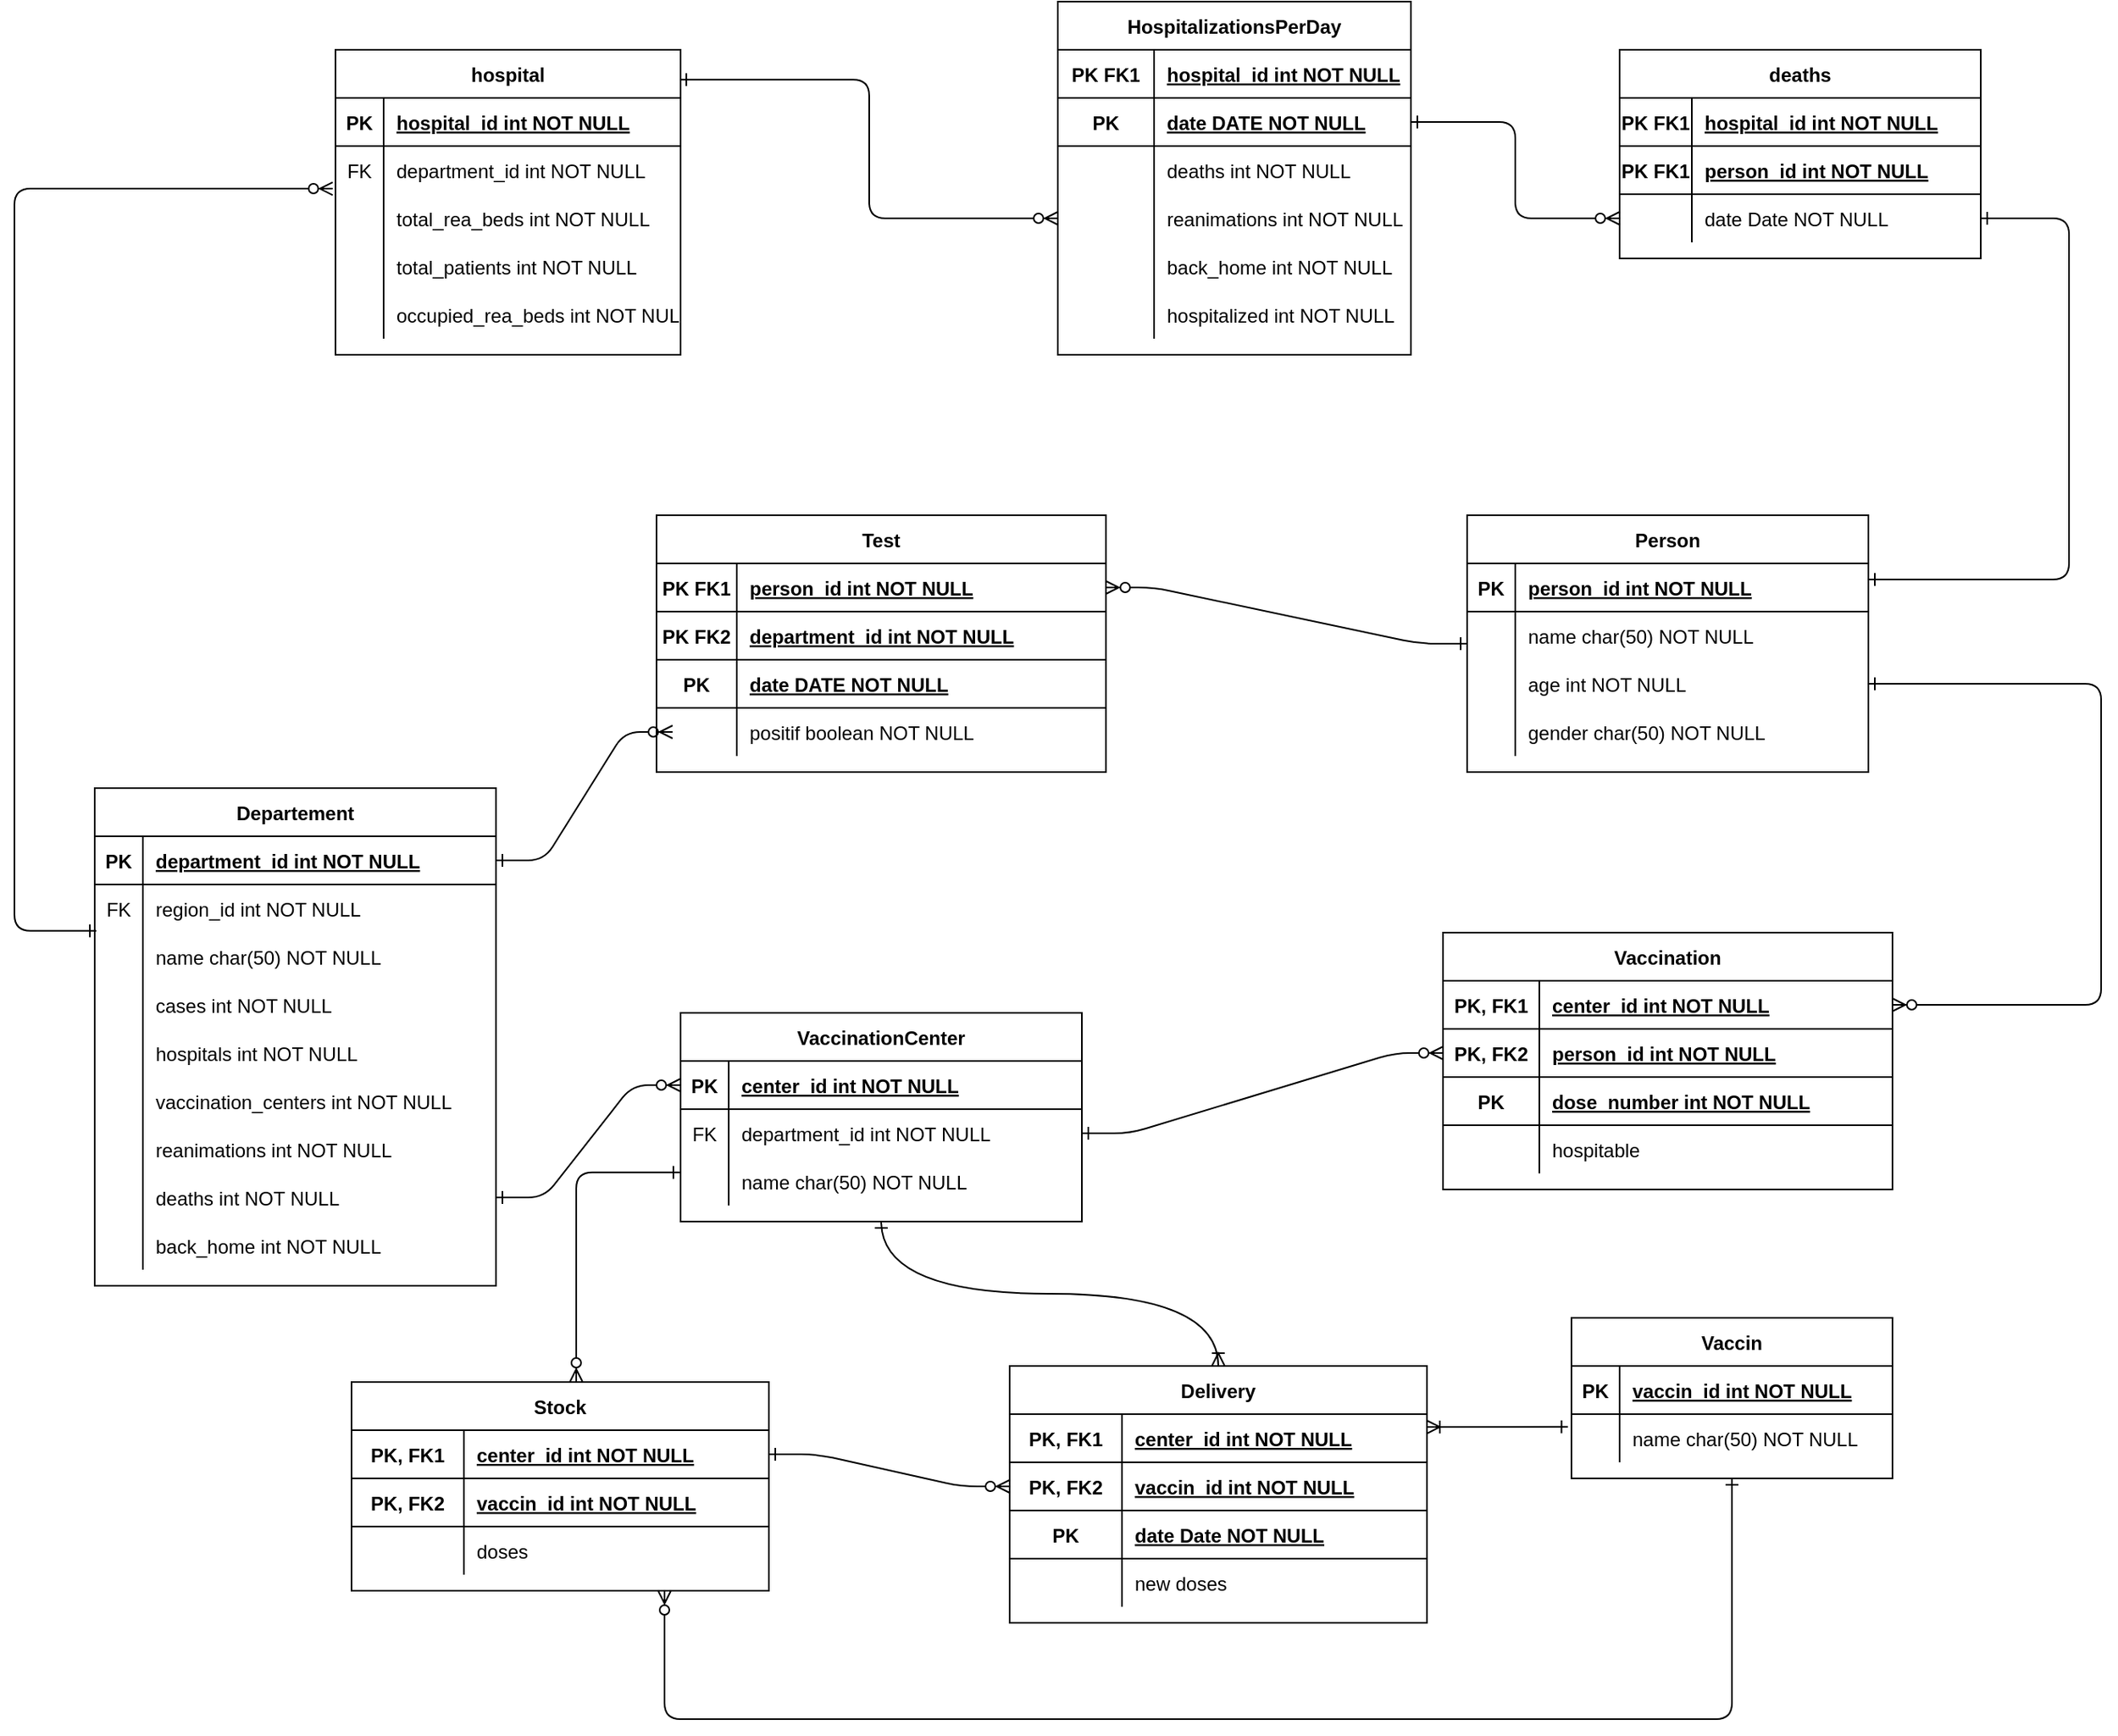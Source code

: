<mxfile version="14.5.4" type="github">
  <diagram id="R2lEEEUBdFMjLlhIrx00" name="Page-1">
    <mxGraphModel dx="847" dy="1592" grid="1" gridSize="10" guides="1" tooltips="1" connect="1" arrows="1" fold="1" page="1" pageScale="1" pageWidth="850" pageHeight="1100" math="0" shadow="0" extFonts="Permanent Marker^https://fonts.googleapis.com/css?family=Permanent+Marker">
      <root>
        <mxCell id="0" />
        <mxCell id="1" parent="0" />
        <mxCell id="C-vyLk0tnHw3VtMMgP7b-1" value="" style="edgeStyle=entityRelationEdgeStyle;endArrow=ERzeroToMany;startArrow=ERone;endFill=1;startFill=0;" parent="1" source="C-vyLk0tnHw3VtMMgP7b-24" edge="1">
          <mxGeometry width="100" height="100" relative="1" as="geometry">
            <mxPoint x="340" y="720" as="sourcePoint" />
            <mxPoint x="600" y="155.0" as="targetPoint" />
          </mxGeometry>
        </mxCell>
        <mxCell id="C-vyLk0tnHw3VtMMgP7b-12" value="" style="edgeStyle=entityRelationEdgeStyle;endArrow=ERzeroToMany;startArrow=ERone;endFill=1;startFill=0;entryX=1;entryY=0.5;entryDx=0;entryDy=0;" parent="1" source="C-vyLk0tnHw3VtMMgP7b-13" target="C-vyLk0tnHw3VtMMgP7b-3" edge="1">
          <mxGeometry width="100" height="100" relative="1" as="geometry">
            <mxPoint x="810" y="210" as="sourcePoint" />
            <mxPoint x="780" y="120" as="targetPoint" />
          </mxGeometry>
        </mxCell>
        <mxCell id="C-vyLk0tnHw3VtMMgP7b-2" value="Test" style="shape=table;startSize=30;container=1;collapsible=1;childLayout=tableLayout;fixedRows=1;rowLines=0;fontStyle=1;align=center;resizeLast=1;" parent="1" vertex="1">
          <mxGeometry x="590" y="20" width="280" height="160" as="geometry" />
        </mxCell>
        <mxCell id="C-vyLk0tnHw3VtMMgP7b-3" value="" style="shape=partialRectangle;collapsible=0;dropTarget=0;pointerEvents=0;fillColor=none;points=[[0,0.5],[1,0.5]];portConstraint=eastwest;top=0;left=0;right=0;bottom=1;" parent="C-vyLk0tnHw3VtMMgP7b-2" vertex="1">
          <mxGeometry y="30" width="280" height="30" as="geometry" />
        </mxCell>
        <mxCell id="C-vyLk0tnHw3VtMMgP7b-4" value="PK FK1" style="shape=partialRectangle;overflow=hidden;connectable=0;fillColor=none;top=0;left=0;bottom=0;right=0;fontStyle=1;" parent="C-vyLk0tnHw3VtMMgP7b-3" vertex="1">
          <mxGeometry width="50" height="30" as="geometry" />
        </mxCell>
        <mxCell id="C-vyLk0tnHw3VtMMgP7b-5" value="person_id int NOT NULL " style="shape=partialRectangle;overflow=hidden;connectable=0;fillColor=none;top=0;left=0;bottom=0;right=0;align=left;spacingLeft=6;fontStyle=5;" parent="C-vyLk0tnHw3VtMMgP7b-3" vertex="1">
          <mxGeometry x="50" width="230" height="30" as="geometry" />
        </mxCell>
        <mxCell id="DuU8s4oM0FcW95sMW4hU-25" value="" style="shape=partialRectangle;collapsible=0;dropTarget=0;pointerEvents=0;fillColor=none;top=0;left=0;bottom=1;right=0;points=[[0,0.5],[1,0.5]];portConstraint=eastwest;" parent="C-vyLk0tnHw3VtMMgP7b-2" vertex="1">
          <mxGeometry y="60" width="280" height="30" as="geometry" />
        </mxCell>
        <mxCell id="DuU8s4oM0FcW95sMW4hU-26" value="PK FK2" style="shape=partialRectangle;connectable=0;fillColor=none;top=0;left=0;bottom=0;right=0;fontStyle=1;overflow=hidden;" parent="DuU8s4oM0FcW95sMW4hU-25" vertex="1">
          <mxGeometry width="50" height="30" as="geometry" />
        </mxCell>
        <mxCell id="DuU8s4oM0FcW95sMW4hU-27" value="department_id int NOT NULL" style="shape=partialRectangle;connectable=0;fillColor=none;top=0;left=0;bottom=0;right=0;align=left;spacingLeft=6;fontStyle=5;overflow=hidden;" parent="DuU8s4oM0FcW95sMW4hU-25" vertex="1">
          <mxGeometry x="50" width="230" height="30" as="geometry" />
        </mxCell>
        <mxCell id="DuU8s4oM0FcW95sMW4hU-155" value="" style="shape=partialRectangle;collapsible=0;dropTarget=0;pointerEvents=0;fillColor=none;top=0;left=0;bottom=1;right=0;points=[[0,0.5],[1,0.5]];portConstraint=eastwest;" parent="C-vyLk0tnHw3VtMMgP7b-2" vertex="1">
          <mxGeometry y="90" width="280" height="30" as="geometry" />
        </mxCell>
        <mxCell id="DuU8s4oM0FcW95sMW4hU-156" value="PK" style="shape=partialRectangle;connectable=0;fillColor=none;top=0;left=0;bottom=0;right=0;fontStyle=1;overflow=hidden;" parent="DuU8s4oM0FcW95sMW4hU-155" vertex="1">
          <mxGeometry width="50" height="30" as="geometry" />
        </mxCell>
        <mxCell id="DuU8s4oM0FcW95sMW4hU-157" value="date DATE NOT NULL" style="shape=partialRectangle;connectable=0;fillColor=none;top=0;left=0;bottom=0;right=0;align=left;spacingLeft=6;fontStyle=5;overflow=hidden;" parent="DuU8s4oM0FcW95sMW4hU-155" vertex="1">
          <mxGeometry x="50" width="230" height="30" as="geometry" />
        </mxCell>
        <mxCell id="C-vyLk0tnHw3VtMMgP7b-9" value="" style="shape=partialRectangle;collapsible=0;dropTarget=0;pointerEvents=0;fillColor=none;points=[[0,0.5],[1,0.5]];portConstraint=eastwest;top=0;left=0;right=0;bottom=0;" parent="C-vyLk0tnHw3VtMMgP7b-2" vertex="1">
          <mxGeometry y="120" width="280" height="30" as="geometry" />
        </mxCell>
        <mxCell id="C-vyLk0tnHw3VtMMgP7b-10" value="" style="shape=partialRectangle;overflow=hidden;connectable=0;fillColor=none;top=0;left=0;bottom=0;right=0;" parent="C-vyLk0tnHw3VtMMgP7b-9" vertex="1">
          <mxGeometry width="50" height="30" as="geometry" />
        </mxCell>
        <mxCell id="C-vyLk0tnHw3VtMMgP7b-11" value="positif boolean NOT NULL" style="shape=partialRectangle;overflow=hidden;connectable=0;fillColor=none;top=0;left=0;bottom=0;right=0;align=left;spacingLeft=6;" parent="C-vyLk0tnHw3VtMMgP7b-9" vertex="1">
          <mxGeometry x="50" width="230" height="30" as="geometry" />
        </mxCell>
        <mxCell id="C-vyLk0tnHw3VtMMgP7b-13" value="Person" style="shape=table;startSize=30;container=1;collapsible=1;childLayout=tableLayout;fixedRows=1;rowLines=0;fontStyle=1;align=center;resizeLast=1;" parent="1" vertex="1">
          <mxGeometry x="1095" y="20" width="250" height="160" as="geometry" />
        </mxCell>
        <mxCell id="C-vyLk0tnHw3VtMMgP7b-14" value="" style="shape=partialRectangle;collapsible=0;dropTarget=0;pointerEvents=0;fillColor=none;points=[[0,0.5],[1,0.5]];portConstraint=eastwest;top=0;left=0;right=0;bottom=1;" parent="C-vyLk0tnHw3VtMMgP7b-13" vertex="1">
          <mxGeometry y="30" width="250" height="30" as="geometry" />
        </mxCell>
        <mxCell id="C-vyLk0tnHw3VtMMgP7b-15" value="PK" style="shape=partialRectangle;overflow=hidden;connectable=0;fillColor=none;top=0;left=0;bottom=0;right=0;fontStyle=1;" parent="C-vyLk0tnHw3VtMMgP7b-14" vertex="1">
          <mxGeometry width="30" height="30" as="geometry" />
        </mxCell>
        <mxCell id="C-vyLk0tnHw3VtMMgP7b-16" value="person_id int NOT NULL " style="shape=partialRectangle;overflow=hidden;connectable=0;fillColor=none;top=0;left=0;bottom=0;right=0;align=left;spacingLeft=6;fontStyle=5;" parent="C-vyLk0tnHw3VtMMgP7b-14" vertex="1">
          <mxGeometry x="30" width="220" height="30" as="geometry" />
        </mxCell>
        <mxCell id="C-vyLk0tnHw3VtMMgP7b-17" value="" style="shape=partialRectangle;collapsible=0;dropTarget=0;pointerEvents=0;fillColor=none;points=[[0,0.5],[1,0.5]];portConstraint=eastwest;top=0;left=0;right=0;bottom=0;" parent="C-vyLk0tnHw3VtMMgP7b-13" vertex="1">
          <mxGeometry y="60" width="250" height="30" as="geometry" />
        </mxCell>
        <mxCell id="C-vyLk0tnHw3VtMMgP7b-18" value="" style="shape=partialRectangle;overflow=hidden;connectable=0;fillColor=none;top=0;left=0;bottom=0;right=0;" parent="C-vyLk0tnHw3VtMMgP7b-17" vertex="1">
          <mxGeometry width="30" height="30" as="geometry" />
        </mxCell>
        <mxCell id="C-vyLk0tnHw3VtMMgP7b-19" value="name char(50) NOT NULL" style="shape=partialRectangle;overflow=hidden;connectable=0;fillColor=none;top=0;left=0;bottom=0;right=0;align=left;spacingLeft=6;" parent="C-vyLk0tnHw3VtMMgP7b-17" vertex="1">
          <mxGeometry x="30" width="220" height="30" as="geometry" />
        </mxCell>
        <mxCell id="C-vyLk0tnHw3VtMMgP7b-20" value="" style="shape=partialRectangle;collapsible=0;dropTarget=0;pointerEvents=0;fillColor=none;points=[[0,0.5],[1,0.5]];portConstraint=eastwest;top=0;left=0;right=0;bottom=0;" parent="C-vyLk0tnHw3VtMMgP7b-13" vertex="1">
          <mxGeometry y="90" width="250" height="30" as="geometry" />
        </mxCell>
        <mxCell id="C-vyLk0tnHw3VtMMgP7b-21" value="" style="shape=partialRectangle;overflow=hidden;connectable=0;fillColor=none;top=0;left=0;bottom=0;right=0;" parent="C-vyLk0tnHw3VtMMgP7b-20" vertex="1">
          <mxGeometry width="30" height="30" as="geometry" />
        </mxCell>
        <mxCell id="C-vyLk0tnHw3VtMMgP7b-22" value="age int NOT NULL" style="shape=partialRectangle;overflow=hidden;connectable=0;fillColor=none;top=0;left=0;bottom=0;right=0;align=left;spacingLeft=6;" parent="C-vyLk0tnHw3VtMMgP7b-20" vertex="1">
          <mxGeometry x="30" width="220" height="30" as="geometry" />
        </mxCell>
        <mxCell id="DuU8s4oM0FcW95sMW4hU-159" value="" style="shape=partialRectangle;collapsible=0;dropTarget=0;pointerEvents=0;fillColor=none;top=0;left=0;bottom=0;right=0;points=[[0,0.5],[1,0.5]];portConstraint=eastwest;" parent="C-vyLk0tnHw3VtMMgP7b-13" vertex="1">
          <mxGeometry y="120" width="250" height="30" as="geometry" />
        </mxCell>
        <mxCell id="DuU8s4oM0FcW95sMW4hU-160" value="" style="shape=partialRectangle;connectable=0;fillColor=none;top=0;left=0;bottom=0;right=0;editable=1;overflow=hidden;" parent="DuU8s4oM0FcW95sMW4hU-159" vertex="1">
          <mxGeometry width="30" height="30" as="geometry" />
        </mxCell>
        <mxCell id="DuU8s4oM0FcW95sMW4hU-161" value="gender char(50) NOT NULL" style="shape=partialRectangle;connectable=0;fillColor=none;top=0;left=0;bottom=0;right=0;align=left;spacingLeft=6;overflow=hidden;" parent="DuU8s4oM0FcW95sMW4hU-159" vertex="1">
          <mxGeometry x="30" width="220" height="30" as="geometry" />
        </mxCell>
        <mxCell id="C-vyLk0tnHw3VtMMgP7b-23" value="Departement" style="shape=table;startSize=30;container=1;collapsible=1;childLayout=tableLayout;fixedRows=1;rowLines=0;fontStyle=1;align=center;resizeLast=1;" parent="1" vertex="1">
          <mxGeometry x="240" y="190" width="250" height="310" as="geometry" />
        </mxCell>
        <mxCell id="C-vyLk0tnHw3VtMMgP7b-24" value="" style="shape=partialRectangle;collapsible=0;dropTarget=0;pointerEvents=0;fillColor=none;points=[[0,0.5],[1,0.5]];portConstraint=eastwest;top=0;left=0;right=0;bottom=1;" parent="C-vyLk0tnHw3VtMMgP7b-23" vertex="1">
          <mxGeometry y="30" width="250" height="30" as="geometry" />
        </mxCell>
        <mxCell id="C-vyLk0tnHw3VtMMgP7b-25" value="PK" style="shape=partialRectangle;overflow=hidden;connectable=0;fillColor=none;top=0;left=0;bottom=0;right=0;fontStyle=1;" parent="C-vyLk0tnHw3VtMMgP7b-24" vertex="1">
          <mxGeometry width="30" height="30" as="geometry" />
        </mxCell>
        <mxCell id="C-vyLk0tnHw3VtMMgP7b-26" value="department_id int NOT NULL " style="shape=partialRectangle;overflow=hidden;connectable=0;fillColor=none;top=0;left=0;bottom=0;right=0;align=left;spacingLeft=6;fontStyle=5;" parent="C-vyLk0tnHw3VtMMgP7b-24" vertex="1">
          <mxGeometry x="30" width="220" height="30" as="geometry" />
        </mxCell>
        <mxCell id="DuU8s4oM0FcW95sMW4hU-4" value="" style="shape=partialRectangle;collapsible=0;dropTarget=0;pointerEvents=0;fillColor=none;top=0;left=0;bottom=0;right=0;points=[[0,0.5],[1,0.5]];portConstraint=eastwest;" parent="C-vyLk0tnHw3VtMMgP7b-23" vertex="1">
          <mxGeometry y="60" width="250" height="30" as="geometry" />
        </mxCell>
        <mxCell id="DuU8s4oM0FcW95sMW4hU-5" value="FK" style="shape=partialRectangle;connectable=0;fillColor=none;top=0;left=0;bottom=0;right=0;fontStyle=0;overflow=hidden;" parent="DuU8s4oM0FcW95sMW4hU-4" vertex="1">
          <mxGeometry width="30" height="30" as="geometry" />
        </mxCell>
        <mxCell id="DuU8s4oM0FcW95sMW4hU-6" value="region_id int NOT NULL" style="shape=partialRectangle;connectable=0;fillColor=none;top=0;left=0;bottom=0;right=0;align=left;spacingLeft=6;fontStyle=0;overflow=hidden;" parent="DuU8s4oM0FcW95sMW4hU-4" vertex="1">
          <mxGeometry x="30" width="220" height="30" as="geometry" />
        </mxCell>
        <mxCell id="C-vyLk0tnHw3VtMMgP7b-27" value="" style="shape=partialRectangle;collapsible=0;dropTarget=0;pointerEvents=0;fillColor=none;points=[[0,0.5],[1,0.5]];portConstraint=eastwest;top=0;left=0;right=0;bottom=0;" parent="C-vyLk0tnHw3VtMMgP7b-23" vertex="1">
          <mxGeometry y="90" width="250" height="30" as="geometry" />
        </mxCell>
        <mxCell id="C-vyLk0tnHw3VtMMgP7b-28" value="" style="shape=partialRectangle;overflow=hidden;connectable=0;fillColor=none;top=0;left=0;bottom=0;right=0;" parent="C-vyLk0tnHw3VtMMgP7b-27" vertex="1">
          <mxGeometry width="30" height="30" as="geometry" />
        </mxCell>
        <mxCell id="C-vyLk0tnHw3VtMMgP7b-29" value="name char(50) NOT NULL" style="shape=partialRectangle;overflow=hidden;connectable=0;fillColor=none;top=0;left=0;bottom=0;right=0;align=left;spacingLeft=6;" parent="C-vyLk0tnHw3VtMMgP7b-27" vertex="1">
          <mxGeometry x="30" width="220" height="30" as="geometry" />
        </mxCell>
        <mxCell id="DuU8s4oM0FcW95sMW4hU-13" value="" style="shape=partialRectangle;collapsible=0;dropTarget=0;pointerEvents=0;fillColor=none;top=0;left=0;bottom=0;right=0;points=[[0,0.5],[1,0.5]];portConstraint=eastwest;" parent="C-vyLk0tnHw3VtMMgP7b-23" vertex="1">
          <mxGeometry y="120" width="250" height="30" as="geometry" />
        </mxCell>
        <mxCell id="DuU8s4oM0FcW95sMW4hU-14" value="" style="shape=partialRectangle;connectable=0;fillColor=none;top=0;left=0;bottom=0;right=0;editable=1;overflow=hidden;" parent="DuU8s4oM0FcW95sMW4hU-13" vertex="1">
          <mxGeometry width="30" height="30" as="geometry" />
        </mxCell>
        <mxCell id="DuU8s4oM0FcW95sMW4hU-15" value="cases int NOT NULL" style="shape=partialRectangle;connectable=0;fillColor=none;top=0;left=0;bottom=0;right=0;align=left;spacingLeft=6;overflow=hidden;" parent="DuU8s4oM0FcW95sMW4hU-13" vertex="1">
          <mxGeometry x="30" width="220" height="30" as="geometry" />
        </mxCell>
        <mxCell id="DuU8s4oM0FcW95sMW4hU-1" value="" style="shape=partialRectangle;collapsible=0;dropTarget=0;pointerEvents=0;fillColor=none;top=0;left=0;bottom=0;right=0;points=[[0,0.5],[1,0.5]];portConstraint=eastwest;" parent="C-vyLk0tnHw3VtMMgP7b-23" vertex="1">
          <mxGeometry y="150" width="250" height="30" as="geometry" />
        </mxCell>
        <mxCell id="DuU8s4oM0FcW95sMW4hU-2" value="" style="shape=partialRectangle;connectable=0;fillColor=none;top=0;left=0;bottom=0;right=0;editable=1;overflow=hidden;" parent="DuU8s4oM0FcW95sMW4hU-1" vertex="1">
          <mxGeometry width="30" height="30" as="geometry" />
        </mxCell>
        <mxCell id="DuU8s4oM0FcW95sMW4hU-3" value="hospitals int NOT NULL" style="shape=partialRectangle;connectable=0;fillColor=none;top=0;left=0;bottom=0;right=0;align=left;spacingLeft=6;overflow=hidden;" parent="DuU8s4oM0FcW95sMW4hU-1" vertex="1">
          <mxGeometry x="30" width="220" height="30" as="geometry" />
        </mxCell>
        <mxCell id="DuU8s4oM0FcW95sMW4hU-19" value="" style="shape=partialRectangle;collapsible=0;dropTarget=0;pointerEvents=0;fillColor=none;top=0;left=0;bottom=0;right=0;points=[[0,0.5],[1,0.5]];portConstraint=eastwest;" parent="C-vyLk0tnHw3VtMMgP7b-23" vertex="1">
          <mxGeometry y="180" width="250" height="30" as="geometry" />
        </mxCell>
        <mxCell id="DuU8s4oM0FcW95sMW4hU-20" value="" style="shape=partialRectangle;connectable=0;fillColor=none;top=0;left=0;bottom=0;right=0;editable=1;overflow=hidden;" parent="DuU8s4oM0FcW95sMW4hU-19" vertex="1">
          <mxGeometry width="30" height="30" as="geometry" />
        </mxCell>
        <mxCell id="DuU8s4oM0FcW95sMW4hU-21" value="vaccination_centers int NOT NULL" style="shape=partialRectangle;connectable=0;fillColor=none;top=0;left=0;bottom=0;right=0;align=left;spacingLeft=6;overflow=hidden;" parent="DuU8s4oM0FcW95sMW4hU-19" vertex="1">
          <mxGeometry x="30" width="220" height="30" as="geometry" />
        </mxCell>
        <mxCell id="DuU8s4oM0FcW95sMW4hU-7" value="" style="shape=partialRectangle;collapsible=0;dropTarget=0;pointerEvents=0;fillColor=none;top=0;left=0;bottom=0;right=0;points=[[0,0.5],[1,0.5]];portConstraint=eastwest;" parent="C-vyLk0tnHw3VtMMgP7b-23" vertex="1">
          <mxGeometry y="210" width="250" height="30" as="geometry" />
        </mxCell>
        <mxCell id="DuU8s4oM0FcW95sMW4hU-8" value="" style="shape=partialRectangle;connectable=0;fillColor=none;top=0;left=0;bottom=0;right=0;editable=1;overflow=hidden;" parent="DuU8s4oM0FcW95sMW4hU-7" vertex="1">
          <mxGeometry width="30" height="30" as="geometry" />
        </mxCell>
        <mxCell id="DuU8s4oM0FcW95sMW4hU-9" value="reanimations int NOT NULL" style="shape=partialRectangle;connectable=0;fillColor=none;top=0;left=0;bottom=0;right=0;align=left;spacingLeft=6;overflow=hidden;" parent="DuU8s4oM0FcW95sMW4hU-7" vertex="1">
          <mxGeometry x="30" width="220" height="30" as="geometry" />
        </mxCell>
        <mxCell id="DuU8s4oM0FcW95sMW4hU-10" value="" style="shape=partialRectangle;collapsible=0;dropTarget=0;pointerEvents=0;fillColor=none;top=0;left=0;bottom=0;right=0;points=[[0,0.5],[1,0.5]];portConstraint=eastwest;" parent="C-vyLk0tnHw3VtMMgP7b-23" vertex="1">
          <mxGeometry y="240" width="250" height="30" as="geometry" />
        </mxCell>
        <mxCell id="DuU8s4oM0FcW95sMW4hU-11" value="" style="shape=partialRectangle;connectable=0;fillColor=none;top=0;left=0;bottom=0;right=0;editable=1;overflow=hidden;" parent="DuU8s4oM0FcW95sMW4hU-10" vertex="1">
          <mxGeometry width="30" height="30" as="geometry" />
        </mxCell>
        <mxCell id="DuU8s4oM0FcW95sMW4hU-12" value="deaths int NOT NULL" style="shape=partialRectangle;connectable=0;fillColor=none;top=0;left=0;bottom=0;right=0;align=left;spacingLeft=6;overflow=hidden;" parent="DuU8s4oM0FcW95sMW4hU-10" vertex="1">
          <mxGeometry x="30" width="220" height="30" as="geometry" />
        </mxCell>
        <mxCell id="DuU8s4oM0FcW95sMW4hU-16" value="" style="shape=partialRectangle;collapsible=0;dropTarget=0;pointerEvents=0;fillColor=none;top=0;left=0;bottom=0;right=0;points=[[0,0.5],[1,0.5]];portConstraint=eastwest;" parent="C-vyLk0tnHw3VtMMgP7b-23" vertex="1">
          <mxGeometry y="270" width="250" height="30" as="geometry" />
        </mxCell>
        <mxCell id="DuU8s4oM0FcW95sMW4hU-17" value="" style="shape=partialRectangle;connectable=0;fillColor=none;top=0;left=0;bottom=0;right=0;editable=1;overflow=hidden;" parent="DuU8s4oM0FcW95sMW4hU-16" vertex="1">
          <mxGeometry width="30" height="30" as="geometry" />
        </mxCell>
        <mxCell id="DuU8s4oM0FcW95sMW4hU-18" value="back_home int NOT NULL" style="shape=partialRectangle;connectable=0;fillColor=none;top=0;left=0;bottom=0;right=0;align=left;spacingLeft=6;overflow=hidden;" parent="DuU8s4oM0FcW95sMW4hU-16" vertex="1">
          <mxGeometry x="30" width="220" height="30" as="geometry" />
        </mxCell>
        <mxCell id="Rd_ggNY86x8_vYYB1dG2-6" style="edgeStyle=orthogonalEdgeStyle;rounded=0;orthogonalLoop=1;jettySize=auto;html=1;exitX=0.5;exitY=1;exitDx=0;exitDy=0;entryX=0.5;entryY=0;entryDx=0;entryDy=0;startArrow=ERone;startFill=0;endArrow=ERoneToMany;endFill=0;curved=1;" parent="1" source="DuU8s4oM0FcW95sMW4hU-31" target="DuU8s4oM0FcW95sMW4hU-97" edge="1">
          <mxGeometry relative="1" as="geometry" />
        </mxCell>
        <mxCell id="DuU8s4oM0FcW95sMW4hU-31" value="VaccinationCenter" style="shape=table;startSize=30;container=1;collapsible=1;childLayout=tableLayout;fixedRows=1;rowLines=0;fontStyle=1;align=center;resizeLast=1;" parent="1" vertex="1">
          <mxGeometry x="605" y="330" width="250" height="130" as="geometry">
            <mxRectangle x="40" y="490" width="140" height="30" as="alternateBounds" />
          </mxGeometry>
        </mxCell>
        <mxCell id="DuU8s4oM0FcW95sMW4hU-60" value="" style="shape=partialRectangle;collapsible=0;dropTarget=0;pointerEvents=0;fillColor=none;top=0;left=0;bottom=1;right=0;points=[[0,0.5],[1,0.5]];portConstraint=eastwest;" parent="DuU8s4oM0FcW95sMW4hU-31" vertex="1">
          <mxGeometry y="30" width="250" height="30" as="geometry" />
        </mxCell>
        <mxCell id="DuU8s4oM0FcW95sMW4hU-61" value="PK" style="shape=partialRectangle;connectable=0;fillColor=none;top=0;left=0;bottom=0;right=0;fontStyle=1;overflow=hidden;" parent="DuU8s4oM0FcW95sMW4hU-60" vertex="1">
          <mxGeometry width="30" height="30" as="geometry" />
        </mxCell>
        <mxCell id="DuU8s4oM0FcW95sMW4hU-62" value="center_id int NOT NULL" style="shape=partialRectangle;connectable=0;fillColor=none;top=0;left=0;bottom=0;right=0;align=left;spacingLeft=6;fontStyle=5;overflow=hidden;" parent="DuU8s4oM0FcW95sMW4hU-60" vertex="1">
          <mxGeometry x="30" width="220" height="30" as="geometry" />
        </mxCell>
        <mxCell id="DuU8s4oM0FcW95sMW4hU-67" value="" style="shape=partialRectangle;collapsible=0;dropTarget=0;pointerEvents=0;fillColor=none;top=0;left=0;bottom=0;right=0;points=[[0,0.5],[1,0.5]];portConstraint=eastwest;" parent="DuU8s4oM0FcW95sMW4hU-31" vertex="1">
          <mxGeometry y="60" width="250" height="30" as="geometry" />
        </mxCell>
        <mxCell id="DuU8s4oM0FcW95sMW4hU-68" value="FK" style="shape=partialRectangle;connectable=0;fillColor=none;top=0;left=0;bottom=0;right=0;fontStyle=0;overflow=hidden;" parent="DuU8s4oM0FcW95sMW4hU-67" vertex="1">
          <mxGeometry width="30" height="30" as="geometry" />
        </mxCell>
        <mxCell id="DuU8s4oM0FcW95sMW4hU-69" value="department_id int NOT NULL" style="shape=partialRectangle;connectable=0;fillColor=none;top=0;left=0;bottom=0;right=0;align=left;spacingLeft=6;fontStyle=0;overflow=hidden;" parent="DuU8s4oM0FcW95sMW4hU-67" vertex="1">
          <mxGeometry x="30" width="220" height="30" as="geometry" />
        </mxCell>
        <mxCell id="DuU8s4oM0FcW95sMW4hU-70" value="" style="shape=partialRectangle;collapsible=0;dropTarget=0;pointerEvents=0;fillColor=none;top=0;left=0;bottom=0;right=0;points=[[0,0.5],[1,0.5]];portConstraint=eastwest;" parent="DuU8s4oM0FcW95sMW4hU-31" vertex="1">
          <mxGeometry y="90" width="250" height="30" as="geometry" />
        </mxCell>
        <mxCell id="DuU8s4oM0FcW95sMW4hU-71" value="" style="shape=partialRectangle;connectable=0;fillColor=none;top=0;left=0;bottom=0;right=0;editable=1;overflow=hidden;" parent="DuU8s4oM0FcW95sMW4hU-70" vertex="1">
          <mxGeometry width="30" height="30" as="geometry" />
        </mxCell>
        <mxCell id="DuU8s4oM0FcW95sMW4hU-72" value="name char(50) NOT NULL" style="shape=partialRectangle;connectable=0;fillColor=none;top=0;left=0;bottom=0;right=0;align=left;spacingLeft=6;overflow=hidden;" parent="DuU8s4oM0FcW95sMW4hU-70" vertex="1">
          <mxGeometry x="30" width="220" height="30" as="geometry" />
        </mxCell>
        <mxCell id="DuU8s4oM0FcW95sMW4hU-44" value="Vaccination" style="shape=table;startSize=30;container=1;collapsible=1;childLayout=tableLayout;fixedRows=1;rowLines=0;fontStyle=1;align=center;resizeLast=1;" parent="1" vertex="1">
          <mxGeometry x="1080" y="280" width="280" height="160" as="geometry" />
        </mxCell>
        <mxCell id="DuU8s4oM0FcW95sMW4hU-138" value="" style="shape=partialRectangle;collapsible=0;dropTarget=0;pointerEvents=0;fillColor=none;top=0;left=0;bottom=1;right=0;points=[[0,0.5],[1,0.5]];portConstraint=eastwest;" parent="DuU8s4oM0FcW95sMW4hU-44" vertex="1">
          <mxGeometry y="30" width="280" height="30" as="geometry" />
        </mxCell>
        <mxCell id="DuU8s4oM0FcW95sMW4hU-139" value="PK, FK1" style="shape=partialRectangle;connectable=0;fillColor=none;top=0;left=0;bottom=0;right=0;fontStyle=1;overflow=hidden;" parent="DuU8s4oM0FcW95sMW4hU-138" vertex="1">
          <mxGeometry width="60" height="30" as="geometry" />
        </mxCell>
        <mxCell id="DuU8s4oM0FcW95sMW4hU-140" value="center_id int NOT NULL" style="shape=partialRectangle;connectable=0;fillColor=none;top=0;left=0;bottom=0;right=0;align=left;spacingLeft=6;fontStyle=5;overflow=hidden;" parent="DuU8s4oM0FcW95sMW4hU-138" vertex="1">
          <mxGeometry x="60" width="220" height="30" as="geometry" />
        </mxCell>
        <mxCell id="DuU8s4oM0FcW95sMW4hU-135" value="" style="shape=partialRectangle;collapsible=0;dropTarget=0;pointerEvents=0;fillColor=none;top=0;left=0;bottom=1;right=0;points=[[0,0.5],[1,0.5]];portConstraint=eastwest;" parent="DuU8s4oM0FcW95sMW4hU-44" vertex="1">
          <mxGeometry y="60" width="280" height="30" as="geometry" />
        </mxCell>
        <mxCell id="DuU8s4oM0FcW95sMW4hU-136" value="PK, FK2" style="shape=partialRectangle;connectable=0;fillColor=none;top=0;left=0;bottom=0;right=0;fontStyle=1;overflow=hidden;" parent="DuU8s4oM0FcW95sMW4hU-135" vertex="1">
          <mxGeometry width="60" height="30" as="geometry" />
        </mxCell>
        <mxCell id="DuU8s4oM0FcW95sMW4hU-137" value="person_id int NOT NULL" style="shape=partialRectangle;connectable=0;fillColor=none;top=0;left=0;bottom=0;right=0;align=left;spacingLeft=6;fontStyle=5;overflow=hidden;" parent="DuU8s4oM0FcW95sMW4hU-135" vertex="1">
          <mxGeometry x="60" width="220" height="30" as="geometry" />
        </mxCell>
        <mxCell id="DuU8s4oM0FcW95sMW4hU-141" value="" style="shape=partialRectangle;collapsible=0;dropTarget=0;pointerEvents=0;fillColor=none;top=0;left=0;bottom=1;right=0;points=[[0,0.5],[1,0.5]];portConstraint=eastwest;" parent="DuU8s4oM0FcW95sMW4hU-44" vertex="1">
          <mxGeometry y="90" width="280" height="30" as="geometry" />
        </mxCell>
        <mxCell id="DuU8s4oM0FcW95sMW4hU-142" value="PK" style="shape=partialRectangle;connectable=0;fillColor=none;top=0;left=0;bottom=0;right=0;fontStyle=1;overflow=hidden;" parent="DuU8s4oM0FcW95sMW4hU-141" vertex="1">
          <mxGeometry width="60" height="30" as="geometry" />
        </mxCell>
        <mxCell id="DuU8s4oM0FcW95sMW4hU-143" value="dose_number int NOT NULL" style="shape=partialRectangle;connectable=0;fillColor=none;top=0;left=0;bottom=0;right=0;align=left;spacingLeft=6;fontStyle=5;overflow=hidden;" parent="DuU8s4oM0FcW95sMW4hU-141" vertex="1">
          <mxGeometry x="60" width="220" height="30" as="geometry" />
        </mxCell>
        <mxCell id="DuU8s4oM0FcW95sMW4hU-144" value="" style="shape=partialRectangle;collapsible=0;dropTarget=0;pointerEvents=0;fillColor=none;top=0;left=0;bottom=0;right=0;points=[[0,0.5],[1,0.5]];portConstraint=eastwest;" parent="DuU8s4oM0FcW95sMW4hU-44" vertex="1">
          <mxGeometry y="120" width="280" height="30" as="geometry" />
        </mxCell>
        <mxCell id="DuU8s4oM0FcW95sMW4hU-145" value="" style="shape=partialRectangle;connectable=0;fillColor=none;top=0;left=0;bottom=0;right=0;editable=1;overflow=hidden;" parent="DuU8s4oM0FcW95sMW4hU-144" vertex="1">
          <mxGeometry width="60" height="30" as="geometry" />
        </mxCell>
        <mxCell id="DuU8s4oM0FcW95sMW4hU-146" value="hospitable" style="shape=partialRectangle;connectable=0;fillColor=none;top=0;left=0;bottom=0;right=0;align=left;spacingLeft=6;overflow=hidden;" parent="DuU8s4oM0FcW95sMW4hU-144" vertex="1">
          <mxGeometry x="60" width="220" height="30" as="geometry" />
        </mxCell>
        <mxCell id="DuU8s4oM0FcW95sMW4hU-73" value="" style="edgeStyle=entityRelationEdgeStyle;endArrow=ERzeroToMany;startArrow=ERone;endFill=1;startFill=0;exitX=1;exitY=0.5;exitDx=0;exitDy=0;" parent="1" source="DuU8s4oM0FcW95sMW4hU-10" target="DuU8s4oM0FcW95sMW4hU-60" edge="1">
          <mxGeometry width="100" height="100" relative="1" as="geometry">
            <mxPoint x="430" y="440" as="sourcePoint" />
            <mxPoint x="580" y="500" as="targetPoint" />
          </mxGeometry>
        </mxCell>
        <mxCell id="DuU8s4oM0FcW95sMW4hU-77" value="Stock" style="shape=table;startSize=30;container=1;collapsible=1;childLayout=tableLayout;fixedRows=1;rowLines=0;fontStyle=1;align=center;resizeLast=1;" parent="1" vertex="1">
          <mxGeometry x="400" y="560" width="260" height="130" as="geometry" />
        </mxCell>
        <mxCell id="DuU8s4oM0FcW95sMW4hU-78" value="" style="shape=partialRectangle;collapsible=0;dropTarget=0;pointerEvents=0;fillColor=none;top=0;left=0;bottom=1;right=0;points=[[0,0.5],[1,0.5]];portConstraint=eastwest;" parent="DuU8s4oM0FcW95sMW4hU-77" vertex="1">
          <mxGeometry y="30" width="260" height="30" as="geometry" />
        </mxCell>
        <mxCell id="DuU8s4oM0FcW95sMW4hU-79" value="PK, FK1" style="shape=partialRectangle;connectable=0;fillColor=none;top=0;left=0;bottom=0;right=0;fontStyle=1;overflow=hidden;" parent="DuU8s4oM0FcW95sMW4hU-78" vertex="1">
          <mxGeometry width="70" height="30" as="geometry" />
        </mxCell>
        <mxCell id="DuU8s4oM0FcW95sMW4hU-80" value="center_id int NOT NULL" style="shape=partialRectangle;connectable=0;fillColor=none;top=0;left=0;bottom=0;right=0;align=left;spacingLeft=6;fontStyle=5;overflow=hidden;" parent="DuU8s4oM0FcW95sMW4hU-78" vertex="1">
          <mxGeometry x="70" width="190" height="30" as="geometry" />
        </mxCell>
        <mxCell id="DuU8s4oM0FcW95sMW4hU-94" value="" style="shape=partialRectangle;collapsible=0;dropTarget=0;pointerEvents=0;fillColor=none;top=0;left=0;bottom=1;right=0;points=[[0,0.5],[1,0.5]];portConstraint=eastwest;" parent="DuU8s4oM0FcW95sMW4hU-77" vertex="1">
          <mxGeometry y="60" width="260" height="30" as="geometry" />
        </mxCell>
        <mxCell id="DuU8s4oM0FcW95sMW4hU-95" value="PK, FK2" style="shape=partialRectangle;connectable=0;fillColor=none;top=0;left=0;bottom=0;right=0;fontStyle=1;overflow=hidden;" parent="DuU8s4oM0FcW95sMW4hU-94" vertex="1">
          <mxGeometry width="70" height="30" as="geometry" />
        </mxCell>
        <mxCell id="DuU8s4oM0FcW95sMW4hU-96" value="vaccin_id int NOT NULL" style="shape=partialRectangle;connectable=0;fillColor=none;top=0;left=0;bottom=0;right=0;align=left;spacingLeft=6;fontStyle=5;overflow=hidden;" parent="DuU8s4oM0FcW95sMW4hU-94" vertex="1">
          <mxGeometry x="70" width="190" height="30" as="geometry" />
        </mxCell>
        <mxCell id="DuU8s4oM0FcW95sMW4hU-81" value="" style="shape=partialRectangle;collapsible=0;dropTarget=0;pointerEvents=0;fillColor=none;top=0;left=0;bottom=0;right=0;points=[[0,0.5],[1,0.5]];portConstraint=eastwest;" parent="DuU8s4oM0FcW95sMW4hU-77" vertex="1">
          <mxGeometry y="90" width="260" height="30" as="geometry" />
        </mxCell>
        <mxCell id="DuU8s4oM0FcW95sMW4hU-82" value="" style="shape=partialRectangle;connectable=0;fillColor=none;top=0;left=0;bottom=0;right=0;editable=1;overflow=hidden;" parent="DuU8s4oM0FcW95sMW4hU-81" vertex="1">
          <mxGeometry width="70" height="30" as="geometry" />
        </mxCell>
        <mxCell id="DuU8s4oM0FcW95sMW4hU-83" value="doses" style="shape=partialRectangle;connectable=0;fillColor=none;top=0;left=0;bottom=0;right=0;align=left;spacingLeft=6;overflow=hidden;" parent="DuU8s4oM0FcW95sMW4hU-81" vertex="1">
          <mxGeometry x="70" width="190" height="30" as="geometry" />
        </mxCell>
        <mxCell id="DuU8s4oM0FcW95sMW4hU-97" value="Delivery" style="shape=table;startSize=30;container=1;collapsible=1;childLayout=tableLayout;fixedRows=1;rowLines=0;fontStyle=1;align=center;resizeLast=1;" parent="1" vertex="1">
          <mxGeometry x="810" y="550" width="260" height="160" as="geometry" />
        </mxCell>
        <mxCell id="DuU8s4oM0FcW95sMW4hU-98" value="" style="shape=partialRectangle;collapsible=0;dropTarget=0;pointerEvents=0;fillColor=none;top=0;left=0;bottom=1;right=0;points=[[0,0.5],[1,0.5]];portConstraint=eastwest;" parent="DuU8s4oM0FcW95sMW4hU-97" vertex="1">
          <mxGeometry y="30" width="260" height="30" as="geometry" />
        </mxCell>
        <mxCell id="DuU8s4oM0FcW95sMW4hU-99" value="PK, FK1" style="shape=partialRectangle;connectable=0;fillColor=none;top=0;left=0;bottom=0;right=0;fontStyle=1;overflow=hidden;" parent="DuU8s4oM0FcW95sMW4hU-98" vertex="1">
          <mxGeometry width="70" height="30" as="geometry" />
        </mxCell>
        <mxCell id="DuU8s4oM0FcW95sMW4hU-100" value="center_id int NOT NULL" style="shape=partialRectangle;connectable=0;fillColor=none;top=0;left=0;bottom=0;right=0;align=left;spacingLeft=6;fontStyle=5;overflow=hidden;" parent="DuU8s4oM0FcW95sMW4hU-98" vertex="1">
          <mxGeometry x="70" width="190" height="30" as="geometry" />
        </mxCell>
        <mxCell id="DuU8s4oM0FcW95sMW4hU-101" value="" style="shape=partialRectangle;collapsible=0;dropTarget=0;pointerEvents=0;fillColor=none;top=0;left=0;bottom=1;right=0;points=[[0,0.5],[1,0.5]];portConstraint=eastwest;" parent="DuU8s4oM0FcW95sMW4hU-97" vertex="1">
          <mxGeometry y="60" width="260" height="30" as="geometry" />
        </mxCell>
        <mxCell id="DuU8s4oM0FcW95sMW4hU-102" value="PK, FK2" style="shape=partialRectangle;connectable=0;fillColor=none;top=0;left=0;bottom=0;right=0;fontStyle=1;overflow=hidden;" parent="DuU8s4oM0FcW95sMW4hU-101" vertex="1">
          <mxGeometry width="70" height="30" as="geometry" />
        </mxCell>
        <mxCell id="DuU8s4oM0FcW95sMW4hU-103" value="vaccin_id int NOT NULL" style="shape=partialRectangle;connectable=0;fillColor=none;top=0;left=0;bottom=0;right=0;align=left;spacingLeft=6;fontStyle=5;overflow=hidden;" parent="DuU8s4oM0FcW95sMW4hU-101" vertex="1">
          <mxGeometry x="70" width="190" height="30" as="geometry" />
        </mxCell>
        <mxCell id="DuU8s4oM0FcW95sMW4hU-104" value="" style="shape=partialRectangle;collapsible=0;dropTarget=0;pointerEvents=0;fillColor=none;top=0;left=0;bottom=1;right=0;points=[[0,0.5],[1,0.5]];portConstraint=eastwest;" parent="DuU8s4oM0FcW95sMW4hU-97" vertex="1">
          <mxGeometry y="90" width="260" height="30" as="geometry" />
        </mxCell>
        <mxCell id="DuU8s4oM0FcW95sMW4hU-105" value="PK" style="shape=partialRectangle;connectable=0;fillColor=none;top=0;left=0;bottom=0;right=0;fontStyle=1;overflow=hidden;" parent="DuU8s4oM0FcW95sMW4hU-104" vertex="1">
          <mxGeometry width="70" height="30" as="geometry" />
        </mxCell>
        <mxCell id="DuU8s4oM0FcW95sMW4hU-106" value="date Date NOT NULL" style="shape=partialRectangle;connectable=0;fillColor=none;top=0;left=0;bottom=0;right=0;align=left;spacingLeft=6;fontStyle=5;overflow=hidden;" parent="DuU8s4oM0FcW95sMW4hU-104" vertex="1">
          <mxGeometry x="70" width="190" height="30" as="geometry" />
        </mxCell>
        <mxCell id="DuU8s4oM0FcW95sMW4hU-107" value="" style="shape=partialRectangle;collapsible=0;dropTarget=0;pointerEvents=0;fillColor=none;top=0;left=0;bottom=0;right=0;points=[[0,0.5],[1,0.5]];portConstraint=eastwest;" parent="DuU8s4oM0FcW95sMW4hU-97" vertex="1">
          <mxGeometry y="120" width="260" height="30" as="geometry" />
        </mxCell>
        <mxCell id="DuU8s4oM0FcW95sMW4hU-108" value="" style="shape=partialRectangle;connectable=0;fillColor=none;top=0;left=0;bottom=0;right=0;editable=1;overflow=hidden;" parent="DuU8s4oM0FcW95sMW4hU-107" vertex="1">
          <mxGeometry width="70" height="30" as="geometry" />
        </mxCell>
        <mxCell id="DuU8s4oM0FcW95sMW4hU-109" value="new doses" style="shape=partialRectangle;connectable=0;fillColor=none;top=0;left=0;bottom=0;right=0;align=left;spacingLeft=6;overflow=hidden;" parent="DuU8s4oM0FcW95sMW4hU-107" vertex="1">
          <mxGeometry x="70" width="190" height="30" as="geometry" />
        </mxCell>
        <mxCell id="Rd_ggNY86x8_vYYB1dG2-2" style="edgeStyle=orthogonalEdgeStyle;rounded=0;orthogonalLoop=1;jettySize=auto;html=1;endArrow=ERoneToMany;endFill=0;startArrow=ERone;startFill=0;exitX=-0.011;exitY=0.261;exitDx=0;exitDy=0;exitPerimeter=0;curved=1;" parent="1" source="DuU8s4oM0FcW95sMW4hU-114" edge="1">
          <mxGeometry relative="1" as="geometry">
            <mxPoint x="1070" y="588" as="targetPoint" />
            <mxPoint x="1140" y="590" as="sourcePoint" />
          </mxGeometry>
        </mxCell>
        <mxCell id="DuU8s4oM0FcW95sMW4hU-110" value="Vaccin" style="shape=table;startSize=30;container=1;collapsible=1;childLayout=tableLayout;fixedRows=1;rowLines=0;fontStyle=1;align=center;resizeLast=1;" parent="1" vertex="1">
          <mxGeometry x="1160" y="520" width="200" height="100" as="geometry" />
        </mxCell>
        <mxCell id="DuU8s4oM0FcW95sMW4hU-111" value="" style="shape=partialRectangle;collapsible=0;dropTarget=0;pointerEvents=0;fillColor=none;top=0;left=0;bottom=1;right=0;points=[[0,0.5],[1,0.5]];portConstraint=eastwest;" parent="DuU8s4oM0FcW95sMW4hU-110" vertex="1">
          <mxGeometry y="30" width="200" height="30" as="geometry" />
        </mxCell>
        <mxCell id="DuU8s4oM0FcW95sMW4hU-112" value="PK" style="shape=partialRectangle;connectable=0;fillColor=none;top=0;left=0;bottom=0;right=0;fontStyle=1;overflow=hidden;" parent="DuU8s4oM0FcW95sMW4hU-111" vertex="1">
          <mxGeometry width="30" height="30" as="geometry" />
        </mxCell>
        <mxCell id="DuU8s4oM0FcW95sMW4hU-113" value="vaccin_id int NOT NULL" style="shape=partialRectangle;connectable=0;fillColor=none;top=0;left=0;bottom=0;right=0;align=left;spacingLeft=6;fontStyle=5;overflow=hidden;" parent="DuU8s4oM0FcW95sMW4hU-111" vertex="1">
          <mxGeometry x="30" width="170" height="30" as="geometry" />
        </mxCell>
        <mxCell id="DuU8s4oM0FcW95sMW4hU-114" value="" style="shape=partialRectangle;collapsible=0;dropTarget=0;pointerEvents=0;fillColor=none;top=0;left=0;bottom=0;right=0;points=[[0,0.5],[1,0.5]];portConstraint=eastwest;" parent="DuU8s4oM0FcW95sMW4hU-110" vertex="1">
          <mxGeometry y="60" width="200" height="30" as="geometry" />
        </mxCell>
        <mxCell id="DuU8s4oM0FcW95sMW4hU-115" value="" style="shape=partialRectangle;connectable=0;fillColor=none;top=0;left=0;bottom=0;right=0;editable=1;overflow=hidden;" parent="DuU8s4oM0FcW95sMW4hU-114" vertex="1">
          <mxGeometry width="30" height="30" as="geometry" />
        </mxCell>
        <mxCell id="DuU8s4oM0FcW95sMW4hU-116" value="name char(50) NOT NULL" style="shape=partialRectangle;connectable=0;fillColor=none;top=0;left=0;bottom=0;right=0;align=left;spacingLeft=6;overflow=hidden;" parent="DuU8s4oM0FcW95sMW4hU-114" vertex="1">
          <mxGeometry x="30" width="170" height="30" as="geometry" />
        </mxCell>
        <mxCell id="DuU8s4oM0FcW95sMW4hU-126" value="" style="endArrow=ERzeroToMany;startArrow=ERone;endFill=1;startFill=0;edgeStyle=orthogonalEdgeStyle;entryX=0.75;entryY=1;entryDx=0;entryDy=0;exitX=0.5;exitY=1;exitDx=0;exitDy=0;" parent="1" source="DuU8s4oM0FcW95sMW4hU-110" target="DuU8s4oM0FcW95sMW4hU-77" edge="1">
          <mxGeometry width="100" height="100" relative="1" as="geometry">
            <mxPoint x="1250" y="790" as="sourcePoint" />
            <mxPoint x="570" y="720" as="targetPoint" />
            <Array as="points">
              <mxPoint x="1260" y="770" />
              <mxPoint x="595" y="770" />
            </Array>
          </mxGeometry>
        </mxCell>
        <mxCell id="DuU8s4oM0FcW95sMW4hU-127" value="" style="edgeStyle=entityRelationEdgeStyle;endArrow=ERzeroToMany;startArrow=ERone;endFill=1;startFill=0;exitX=1;exitY=0.5;exitDx=0;exitDy=0;" parent="1" source="DuU8s4oM0FcW95sMW4hU-78" target="DuU8s4oM0FcW95sMW4hU-101" edge="1">
          <mxGeometry width="100" height="100" relative="1" as="geometry">
            <mxPoint x="1030" y="750" as="sourcePoint" />
            <mxPoint x="1230" y="740" as="targetPoint" />
          </mxGeometry>
        </mxCell>
        <mxCell id="DuU8s4oM0FcW95sMW4hU-130" value="" style="edgeStyle=elbowEdgeStyle;endArrow=ERzeroToMany;startArrow=ERone;endFill=1;startFill=0;exitX=-0.002;exitY=0.311;exitDx=0;exitDy=0;exitPerimeter=0;" parent="1" source="DuU8s4oM0FcW95sMW4hU-70" target="DuU8s4oM0FcW95sMW4hU-77" edge="1">
          <mxGeometry width="100" height="100" relative="1" as="geometry">
            <mxPoint x="400" y="530" as="sourcePoint" />
            <mxPoint x="560" y="550" as="targetPoint" />
            <Array as="points">
              <mxPoint x="540" y="510" />
              <mxPoint x="560" y="500" />
              <mxPoint x="630" y="490" />
            </Array>
          </mxGeometry>
        </mxCell>
        <mxCell id="DuU8s4oM0FcW95sMW4hU-158" value="" style="edgeStyle=entityRelationEdgeStyle;endArrow=ERzeroToMany;startArrow=ERone;endFill=1;startFill=0;exitX=1;exitY=0.5;exitDx=0;exitDy=0;entryX=0;entryY=0.5;entryDx=0;entryDy=0;" parent="1" source="DuU8s4oM0FcW95sMW4hU-67" target="DuU8s4oM0FcW95sMW4hU-135" edge="1">
          <mxGeometry width="100" height="100" relative="1" as="geometry">
            <mxPoint x="980" y="350" as="sourcePoint" />
            <mxPoint x="1160" y="370" as="targetPoint" />
          </mxGeometry>
        </mxCell>
        <mxCell id="DuU8s4oM0FcW95sMW4hU-165" value="" style="edgeStyle=elbowEdgeStyle;endArrow=ERzeroToMany;startArrow=ERone;endFill=1;startFill=0;entryX=1;entryY=0.5;entryDx=0;entryDy=0;" parent="1" source="C-vyLk0tnHw3VtMMgP7b-20" target="DuU8s4oM0FcW95sMW4hU-138" edge="1">
          <mxGeometry width="100" height="100" relative="1" as="geometry">
            <mxPoint x="1230" y="230" as="sourcePoint" />
            <mxPoint x="1430" y="111" as="targetPoint" />
            <Array as="points">
              <mxPoint x="1490" y="210" />
            </Array>
          </mxGeometry>
        </mxCell>
        <mxCell id="DuU8s4oM0FcW95sMW4hU-167" value="hospital" style="shape=table;startSize=30;container=1;collapsible=1;childLayout=tableLayout;fixedRows=1;rowLines=0;fontStyle=1;align=center;resizeLast=1;" parent="1" vertex="1">
          <mxGeometry x="390" y="-270" width="215" height="190" as="geometry" />
        </mxCell>
        <mxCell id="DuU8s4oM0FcW95sMW4hU-168" value="" style="shape=partialRectangle;collapsible=0;dropTarget=0;pointerEvents=0;fillColor=none;top=0;left=0;bottom=1;right=0;points=[[0,0.5],[1,0.5]];portConstraint=eastwest;" parent="DuU8s4oM0FcW95sMW4hU-167" vertex="1">
          <mxGeometry y="30" width="215" height="30" as="geometry" />
        </mxCell>
        <mxCell id="DuU8s4oM0FcW95sMW4hU-169" value="PK" style="shape=partialRectangle;connectable=0;fillColor=none;top=0;left=0;bottom=0;right=0;fontStyle=1;overflow=hidden;" parent="DuU8s4oM0FcW95sMW4hU-168" vertex="1">
          <mxGeometry width="30" height="30" as="geometry" />
        </mxCell>
        <mxCell id="DuU8s4oM0FcW95sMW4hU-170" value="hospital_id int NOT NULL" style="shape=partialRectangle;connectable=0;fillColor=none;top=0;left=0;bottom=0;right=0;align=left;spacingLeft=6;fontStyle=5;overflow=hidden;" parent="DuU8s4oM0FcW95sMW4hU-168" vertex="1">
          <mxGeometry x="30" width="185" height="30" as="geometry" />
        </mxCell>
        <mxCell id="DuU8s4oM0FcW95sMW4hU-180" value="" style="shape=partialRectangle;collapsible=0;dropTarget=0;pointerEvents=0;fillColor=none;top=0;left=0;bottom=0;right=0;points=[[0,0.5],[1,0.5]];portConstraint=eastwest;" parent="DuU8s4oM0FcW95sMW4hU-167" vertex="1">
          <mxGeometry y="60" width="215" height="30" as="geometry" />
        </mxCell>
        <mxCell id="DuU8s4oM0FcW95sMW4hU-181" value="FK" style="shape=partialRectangle;connectable=0;fillColor=none;top=0;left=0;bottom=0;right=0;fontStyle=0;overflow=hidden;" parent="DuU8s4oM0FcW95sMW4hU-180" vertex="1">
          <mxGeometry width="30" height="30" as="geometry" />
        </mxCell>
        <mxCell id="DuU8s4oM0FcW95sMW4hU-182" value="department_id int NOT NULL" style="shape=partialRectangle;connectable=0;fillColor=none;top=0;left=0;bottom=0;right=0;align=left;spacingLeft=6;fontStyle=0;overflow=hidden;" parent="DuU8s4oM0FcW95sMW4hU-180" vertex="1">
          <mxGeometry x="30" width="185" height="30" as="geometry" />
        </mxCell>
        <mxCell id="DuU8s4oM0FcW95sMW4hU-171" value="" style="shape=partialRectangle;collapsible=0;dropTarget=0;pointerEvents=0;fillColor=none;top=0;left=0;bottom=0;right=0;points=[[0,0.5],[1,0.5]];portConstraint=eastwest;" parent="DuU8s4oM0FcW95sMW4hU-167" vertex="1">
          <mxGeometry y="90" width="215" height="30" as="geometry" />
        </mxCell>
        <mxCell id="DuU8s4oM0FcW95sMW4hU-172" value="" style="shape=partialRectangle;connectable=0;fillColor=none;top=0;left=0;bottom=0;right=0;editable=1;overflow=hidden;" parent="DuU8s4oM0FcW95sMW4hU-171" vertex="1">
          <mxGeometry width="30" height="30" as="geometry" />
        </mxCell>
        <mxCell id="DuU8s4oM0FcW95sMW4hU-173" value="total_rea_beds int NOT NULL" style="shape=partialRectangle;connectable=0;fillColor=none;top=0;left=0;bottom=0;right=0;align=left;spacingLeft=6;overflow=hidden;" parent="DuU8s4oM0FcW95sMW4hU-171" vertex="1">
          <mxGeometry x="30" width="185" height="30" as="geometry" />
        </mxCell>
        <mxCell id="DuU8s4oM0FcW95sMW4hU-197" value="" style="shape=partialRectangle;collapsible=0;dropTarget=0;pointerEvents=0;fillColor=none;top=0;left=0;bottom=0;right=0;points=[[0,0.5],[1,0.5]];portConstraint=eastwest;" parent="DuU8s4oM0FcW95sMW4hU-167" vertex="1">
          <mxGeometry y="120" width="215" height="30" as="geometry" />
        </mxCell>
        <mxCell id="DuU8s4oM0FcW95sMW4hU-198" value="" style="shape=partialRectangle;connectable=0;fillColor=none;top=0;left=0;bottom=0;right=0;editable=1;overflow=hidden;" parent="DuU8s4oM0FcW95sMW4hU-197" vertex="1">
          <mxGeometry width="30" height="30" as="geometry" />
        </mxCell>
        <mxCell id="DuU8s4oM0FcW95sMW4hU-199" value="total_patients int NOT NULL" style="shape=partialRectangle;connectable=0;fillColor=none;top=0;left=0;bottom=0;right=0;align=left;spacingLeft=6;overflow=hidden;" parent="DuU8s4oM0FcW95sMW4hU-197" vertex="1">
          <mxGeometry x="30" width="185" height="30" as="geometry" />
        </mxCell>
        <mxCell id="DuU8s4oM0FcW95sMW4hU-174" value="" style="shape=partialRectangle;collapsible=0;dropTarget=0;pointerEvents=0;fillColor=none;top=0;left=0;bottom=0;right=0;points=[[0,0.5],[1,0.5]];portConstraint=eastwest;" parent="DuU8s4oM0FcW95sMW4hU-167" vertex="1">
          <mxGeometry y="150" width="215" height="30" as="geometry" />
        </mxCell>
        <mxCell id="DuU8s4oM0FcW95sMW4hU-175" value="" style="shape=partialRectangle;connectable=0;fillColor=none;top=0;left=0;bottom=0;right=0;editable=1;overflow=hidden;" parent="DuU8s4oM0FcW95sMW4hU-174" vertex="1">
          <mxGeometry width="30" height="30" as="geometry" />
        </mxCell>
        <mxCell id="DuU8s4oM0FcW95sMW4hU-176" value="occupied_rea_beds int NOT NULL" style="shape=partialRectangle;connectable=0;fillColor=none;top=0;left=0;bottom=0;right=0;align=left;spacingLeft=6;overflow=hidden;" parent="DuU8s4oM0FcW95sMW4hU-174" vertex="1">
          <mxGeometry x="30" width="185" height="30" as="geometry" />
        </mxCell>
        <mxCell id="DuU8s4oM0FcW95sMW4hU-183" value="" style="edgeStyle=elbowEdgeStyle;endArrow=ERzeroToMany;startArrow=ERone;endFill=1;startFill=0;entryX=-0.008;entryY=-0.116;entryDx=0;entryDy=0;entryPerimeter=0;exitX=0.004;exitY=0.963;exitDx=0;exitDy=0;exitPerimeter=0;elbow=vertical;" parent="1" source="DuU8s4oM0FcW95sMW4hU-4" target="DuU8s4oM0FcW95sMW4hU-171" edge="1">
          <mxGeometry width="100" height="100" relative="1" as="geometry">
            <mxPoint x="280" y="120" as="sourcePoint" />
            <mxPoint x="390" y="40" as="targetPoint" />
            <Array as="points">
              <mxPoint x="190" />
            </Array>
          </mxGeometry>
        </mxCell>
        <mxCell id="DuU8s4oM0FcW95sMW4hU-184" value="HospitalizationsPerDay" style="shape=table;startSize=30;container=1;collapsible=1;childLayout=tableLayout;fixedRows=1;rowLines=0;fontStyle=1;align=center;resizeLast=1;" parent="1" vertex="1">
          <mxGeometry x="840" y="-300" width="220" height="220" as="geometry" />
        </mxCell>
        <mxCell id="DuU8s4oM0FcW95sMW4hU-200" value="" style="shape=partialRectangle;collapsible=0;dropTarget=0;pointerEvents=0;fillColor=none;top=0;left=0;bottom=1;right=0;points=[[0,0.5],[1,0.5]];portConstraint=eastwest;" parent="DuU8s4oM0FcW95sMW4hU-184" vertex="1">
          <mxGeometry y="30" width="220" height="30" as="geometry" />
        </mxCell>
        <mxCell id="DuU8s4oM0FcW95sMW4hU-201" value="PK FK1" style="shape=partialRectangle;connectable=0;fillColor=none;top=0;left=0;bottom=0;right=0;fontStyle=1;overflow=hidden;" parent="DuU8s4oM0FcW95sMW4hU-200" vertex="1">
          <mxGeometry width="60" height="30" as="geometry" />
        </mxCell>
        <mxCell id="DuU8s4oM0FcW95sMW4hU-202" value="hospital_id int NOT NULL" style="shape=partialRectangle;connectable=0;fillColor=none;top=0;left=0;bottom=0;right=0;align=left;spacingLeft=6;fontStyle=5;overflow=hidden;" parent="DuU8s4oM0FcW95sMW4hU-200" vertex="1">
          <mxGeometry x="60" width="160" height="30" as="geometry" />
        </mxCell>
        <mxCell id="DuU8s4oM0FcW95sMW4hU-185" value="" style="shape=partialRectangle;collapsible=0;dropTarget=0;pointerEvents=0;fillColor=none;top=0;left=0;bottom=1;right=0;points=[[0,0.5],[1,0.5]];portConstraint=eastwest;" parent="DuU8s4oM0FcW95sMW4hU-184" vertex="1">
          <mxGeometry y="60" width="220" height="30" as="geometry" />
        </mxCell>
        <mxCell id="DuU8s4oM0FcW95sMW4hU-186" value="PK" style="shape=partialRectangle;connectable=0;fillColor=none;top=0;left=0;bottom=0;right=0;fontStyle=1;overflow=hidden;" parent="DuU8s4oM0FcW95sMW4hU-185" vertex="1">
          <mxGeometry width="60" height="30" as="geometry" />
        </mxCell>
        <mxCell id="DuU8s4oM0FcW95sMW4hU-187" value="date DATE NOT NULL" style="shape=partialRectangle;connectable=0;fillColor=none;top=0;left=0;bottom=0;right=0;align=left;spacingLeft=6;fontStyle=5;overflow=hidden;" parent="DuU8s4oM0FcW95sMW4hU-185" vertex="1">
          <mxGeometry x="60" width="160" height="30" as="geometry" />
        </mxCell>
        <mxCell id="DuU8s4oM0FcW95sMW4hU-188" value="" style="shape=partialRectangle;collapsible=0;dropTarget=0;pointerEvents=0;fillColor=none;top=0;left=0;bottom=0;right=0;points=[[0,0.5],[1,0.5]];portConstraint=eastwest;" parent="DuU8s4oM0FcW95sMW4hU-184" vertex="1">
          <mxGeometry y="90" width="220" height="30" as="geometry" />
        </mxCell>
        <mxCell id="DuU8s4oM0FcW95sMW4hU-189" value="" style="shape=partialRectangle;connectable=0;fillColor=none;top=0;left=0;bottom=0;right=0;editable=1;overflow=hidden;" parent="DuU8s4oM0FcW95sMW4hU-188" vertex="1">
          <mxGeometry width="60" height="30" as="geometry" />
        </mxCell>
        <mxCell id="DuU8s4oM0FcW95sMW4hU-190" value="deaths int NOT NULL" style="shape=partialRectangle;connectable=0;fillColor=none;top=0;left=0;bottom=0;right=0;align=left;spacingLeft=6;overflow=hidden;" parent="DuU8s4oM0FcW95sMW4hU-188" vertex="1">
          <mxGeometry x="60" width="160" height="30" as="geometry" />
        </mxCell>
        <mxCell id="DuU8s4oM0FcW95sMW4hU-191" value="" style="shape=partialRectangle;collapsible=0;dropTarget=0;pointerEvents=0;fillColor=none;top=0;left=0;bottom=0;right=0;points=[[0,0.5],[1,0.5]];portConstraint=eastwest;" parent="DuU8s4oM0FcW95sMW4hU-184" vertex="1">
          <mxGeometry y="120" width="220" height="30" as="geometry" />
        </mxCell>
        <mxCell id="DuU8s4oM0FcW95sMW4hU-192" value="" style="shape=partialRectangle;connectable=0;fillColor=none;top=0;left=0;bottom=0;right=0;editable=1;overflow=hidden;" parent="DuU8s4oM0FcW95sMW4hU-191" vertex="1">
          <mxGeometry width="60" height="30" as="geometry" />
        </mxCell>
        <mxCell id="DuU8s4oM0FcW95sMW4hU-193" value="reanimations int NOT NULL" style="shape=partialRectangle;connectable=0;fillColor=none;top=0;left=0;bottom=0;right=0;align=left;spacingLeft=6;overflow=hidden;" parent="DuU8s4oM0FcW95sMW4hU-191" vertex="1">
          <mxGeometry x="60" width="160" height="30" as="geometry" />
        </mxCell>
        <mxCell id="DuU8s4oM0FcW95sMW4hU-194" value="" style="shape=partialRectangle;collapsible=0;dropTarget=0;pointerEvents=0;fillColor=none;top=0;left=0;bottom=0;right=0;points=[[0,0.5],[1,0.5]];portConstraint=eastwest;" parent="DuU8s4oM0FcW95sMW4hU-184" vertex="1">
          <mxGeometry y="150" width="220" height="30" as="geometry" />
        </mxCell>
        <mxCell id="DuU8s4oM0FcW95sMW4hU-195" value="" style="shape=partialRectangle;connectable=0;fillColor=none;top=0;left=0;bottom=0;right=0;editable=1;overflow=hidden;" parent="DuU8s4oM0FcW95sMW4hU-194" vertex="1">
          <mxGeometry width="60" height="30" as="geometry" />
        </mxCell>
        <mxCell id="DuU8s4oM0FcW95sMW4hU-196" value="back_home int NOT NULL" style="shape=partialRectangle;connectable=0;fillColor=none;top=0;left=0;bottom=0;right=0;align=left;spacingLeft=6;overflow=hidden;" parent="DuU8s4oM0FcW95sMW4hU-194" vertex="1">
          <mxGeometry x="60" width="160" height="30" as="geometry" />
        </mxCell>
        <mxCell id="DuU8s4oM0FcW95sMW4hU-203" value="" style="shape=partialRectangle;collapsible=0;dropTarget=0;pointerEvents=0;fillColor=none;top=0;left=0;bottom=0;right=0;points=[[0,0.5],[1,0.5]];portConstraint=eastwest;" parent="DuU8s4oM0FcW95sMW4hU-184" vertex="1">
          <mxGeometry y="180" width="220" height="30" as="geometry" />
        </mxCell>
        <mxCell id="DuU8s4oM0FcW95sMW4hU-204" value="" style="shape=partialRectangle;connectable=0;fillColor=none;top=0;left=0;bottom=0;right=0;editable=1;overflow=hidden;" parent="DuU8s4oM0FcW95sMW4hU-203" vertex="1">
          <mxGeometry width="60" height="30" as="geometry" />
        </mxCell>
        <mxCell id="DuU8s4oM0FcW95sMW4hU-205" value="hospitalized int NOT NULL" style="shape=partialRectangle;connectable=0;fillColor=none;top=0;left=0;bottom=0;right=0;align=left;spacingLeft=6;overflow=hidden;" parent="DuU8s4oM0FcW95sMW4hU-203" vertex="1">
          <mxGeometry x="60" width="160" height="30" as="geometry" />
        </mxCell>
        <mxCell id="DuU8s4oM0FcW95sMW4hU-207" value="" style="edgeStyle=elbowEdgeStyle;endArrow=ERzeroToMany;startArrow=ERone;endFill=1;startFill=0;entryX=0;entryY=0.5;entryDx=0;entryDy=0;exitX=0.998;exitY=0.098;exitDx=0;exitDy=0;exitPerimeter=0;" parent="1" source="DuU8s4oM0FcW95sMW4hU-167" target="DuU8s4oM0FcW95sMW4hU-191" edge="1">
          <mxGeometry width="100" height="100" relative="1" as="geometry">
            <mxPoint x="725" y="-270" as="sourcePoint" />
            <mxPoint x="500" y="-305" as="targetPoint" />
          </mxGeometry>
        </mxCell>
        <mxCell id="DuU8s4oM0FcW95sMW4hU-208" value="deaths" style="shape=table;startSize=30;container=1;collapsible=1;childLayout=tableLayout;fixedRows=1;rowLines=0;fontStyle=1;align=center;resizeLast=1;" parent="1" vertex="1">
          <mxGeometry x="1190" y="-270" width="225" height="130" as="geometry" />
        </mxCell>
        <mxCell id="DuU8s4oM0FcW95sMW4hU-221" value="" style="shape=partialRectangle;collapsible=0;dropTarget=0;pointerEvents=0;fillColor=none;top=0;left=0;bottom=1;right=0;points=[[0,0.5],[1,0.5]];portConstraint=eastwest;" parent="DuU8s4oM0FcW95sMW4hU-208" vertex="1">
          <mxGeometry y="30" width="225" height="30" as="geometry" />
        </mxCell>
        <mxCell id="DuU8s4oM0FcW95sMW4hU-222" value="PK FK1" style="shape=partialRectangle;connectable=0;fillColor=none;top=0;left=0;bottom=0;right=0;fontStyle=1;overflow=hidden;" parent="DuU8s4oM0FcW95sMW4hU-221" vertex="1">
          <mxGeometry width="45" height="30" as="geometry" />
        </mxCell>
        <mxCell id="DuU8s4oM0FcW95sMW4hU-223" value="hospital_id int NOT NULL" style="shape=partialRectangle;connectable=0;fillColor=none;top=0;left=0;bottom=0;right=0;align=left;spacingLeft=6;fontStyle=5;overflow=hidden;" parent="DuU8s4oM0FcW95sMW4hU-221" vertex="1">
          <mxGeometry x="45" width="180" height="30" as="geometry" />
        </mxCell>
        <mxCell id="DuU8s4oM0FcW95sMW4hU-209" value="" style="shape=partialRectangle;collapsible=0;dropTarget=0;pointerEvents=0;fillColor=none;top=0;left=0;bottom=1;right=0;points=[[0,0.5],[1,0.5]];portConstraint=eastwest;" parent="DuU8s4oM0FcW95sMW4hU-208" vertex="1">
          <mxGeometry y="60" width="225" height="30" as="geometry" />
        </mxCell>
        <mxCell id="DuU8s4oM0FcW95sMW4hU-210" value="PK FK1" style="shape=partialRectangle;connectable=0;fillColor=none;top=0;left=0;bottom=0;right=0;fontStyle=1;overflow=hidden;" parent="DuU8s4oM0FcW95sMW4hU-209" vertex="1">
          <mxGeometry width="45" height="30" as="geometry" />
        </mxCell>
        <mxCell id="DuU8s4oM0FcW95sMW4hU-211" value="person_id int NOT NULL" style="shape=partialRectangle;connectable=0;fillColor=none;top=0;left=0;bottom=0;right=0;align=left;spacingLeft=6;fontStyle=5;overflow=hidden;" parent="DuU8s4oM0FcW95sMW4hU-209" vertex="1">
          <mxGeometry x="45" width="180" height="30" as="geometry" />
        </mxCell>
        <mxCell id="DuU8s4oM0FcW95sMW4hU-212" value="" style="shape=partialRectangle;collapsible=0;dropTarget=0;pointerEvents=0;fillColor=none;top=0;left=0;bottom=0;right=0;points=[[0,0.5],[1,0.5]];portConstraint=eastwest;" parent="DuU8s4oM0FcW95sMW4hU-208" vertex="1">
          <mxGeometry y="90" width="225" height="30" as="geometry" />
        </mxCell>
        <mxCell id="DuU8s4oM0FcW95sMW4hU-213" value="" style="shape=partialRectangle;connectable=0;fillColor=none;top=0;left=0;bottom=0;right=0;editable=1;overflow=hidden;" parent="DuU8s4oM0FcW95sMW4hU-212" vertex="1">
          <mxGeometry width="45" height="30" as="geometry" />
        </mxCell>
        <mxCell id="DuU8s4oM0FcW95sMW4hU-214" value="date Date NOT NULL" style="shape=partialRectangle;connectable=0;fillColor=none;top=0;left=0;bottom=0;right=0;align=left;spacingLeft=6;overflow=hidden;" parent="DuU8s4oM0FcW95sMW4hU-212" vertex="1">
          <mxGeometry x="45" width="180" height="30" as="geometry" />
        </mxCell>
        <mxCell id="DuU8s4oM0FcW95sMW4hU-224" value="" style="edgeStyle=elbowEdgeStyle;endArrow=ERzeroToMany;startArrow=ERone;endFill=1;startFill=0;exitX=1;exitY=0.5;exitDx=0;exitDy=0;" parent="1" source="DuU8s4oM0FcW95sMW4hU-185" target="DuU8s4oM0FcW95sMW4hU-212" edge="1">
          <mxGeometry width="100" height="100" relative="1" as="geometry">
            <mxPoint x="1080.0" y="-370.0" as="sourcePoint" />
            <mxPoint x="1315.43" y="-283.62" as="targetPoint" />
          </mxGeometry>
        </mxCell>
        <mxCell id="DuU8s4oM0FcW95sMW4hU-225" value="" style="edgeStyle=elbowEdgeStyle;fontSize=12;html=1;endArrow=ERone;startArrow=ERone;entryX=1;entryY=0.5;entryDx=0;entryDy=0;exitX=1;exitY=0.25;exitDx=0;exitDy=0;startFill=0;endFill=0;" parent="1" source="C-vyLk0tnHw3VtMMgP7b-13" target="DuU8s4oM0FcW95sMW4hU-212" edge="1">
          <mxGeometry width="100" height="100" relative="1" as="geometry">
            <mxPoint x="1336" y="10" as="sourcePoint" />
            <mxPoint x="1380" y="-110" as="targetPoint" />
            <Array as="points">
              <mxPoint x="1470" y="-70" />
            </Array>
          </mxGeometry>
        </mxCell>
      </root>
    </mxGraphModel>
  </diagram>
</mxfile>
